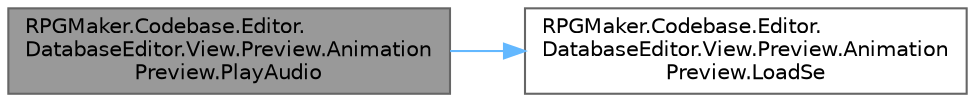 digraph "RPGMaker.Codebase.Editor.DatabaseEditor.View.Preview.AnimationPreview.PlayAudio"
{
 // LATEX_PDF_SIZE
  bgcolor="transparent";
  edge [fontname=Helvetica,fontsize=10,labelfontname=Helvetica,labelfontsize=10];
  node [fontname=Helvetica,fontsize=10,shape=box,height=0.2,width=0.4];
  rankdir="LR";
  Node1 [id="Node000001",label="RPGMaker.Codebase.Editor.\lDatabaseEditor.View.Preview.Animation\lPreview.PlayAudio",height=0.2,width=0.4,color="gray40", fillcolor="grey60", style="filled", fontcolor="black",tooltip="😁 オーディオ再生"];
  Node1 -> Node2 [id="edge1_Node000001_Node000002",color="steelblue1",style="solid",tooltip=" "];
  Node2 [id="Node000002",label="RPGMaker.Codebase.Editor.\lDatabaseEditor.View.Preview.Animation\lPreview.LoadSe",height=0.2,width=0.4,color="grey40", fillcolor="white", style="filled",URL="$d3/dc8/class_r_p_g_maker_1_1_codebase_1_1_editor_1_1_database_editor_1_1_view_1_1_preview_1_1_animation_preview.html#abb51f419da8b4882cb606c4b773c80a4",tooltip="😁 効果音読込"];
}
